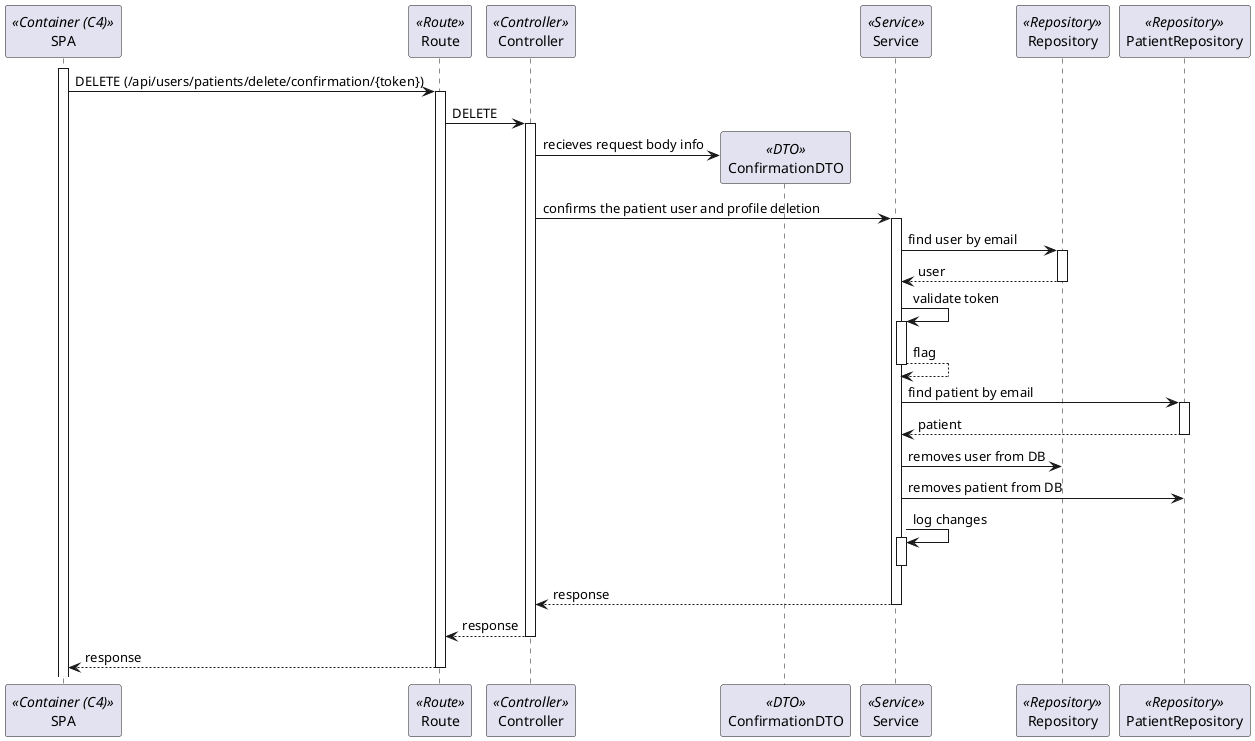 ```plantuml
@startuml Process_View_Posterior_Confirmation
participant SPA as FE <<Container (C4)>>
participant Route as Route <<Route>>
participant Controller as Controller <<Controller>>
participant ConfirmationDTO as ConfirmationDTO <<DTO>>
participant Service as Service <<Service>>
participant Repository as Repository <<Repository>>
participant PatientRepository as PatientRepository <<Repository>>
 
activate FE
FE -> Route : DELETE (/api/users/patients/delete/confirmation/{token})
activate Route
Route -> Controller : DELETE
activate Controller
Controller -> ConfirmationDTO** : recieves request body info
Controller -> Service : confirms the patient user and profile deletion
activate Service
Service -> Repository : find user by email
activate Repository
return user
Service -> Service : validate token
activate Service
return flag
Service -> PatientRepository : find patient by email
activate PatientRepository
return patient
Service -> Repository : removes user from DB
Service -> PatientRepository : removes patient from DB
Service -> Service: log changes
activate Service
deactivate Service
return response
return response
return response
@enduml
```